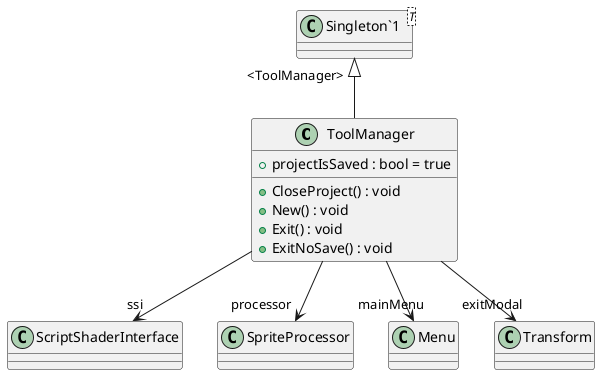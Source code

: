 @startuml
class ToolManager {
    + projectIsSaved : bool = true
    + CloseProject() : void
    + New() : void
    + Exit() : void
    + ExitNoSave() : void
}
class "Singleton`1"<T> {
}
"Singleton`1" "<ToolManager>" <|-- ToolManager
ToolManager --> "ssi" ScriptShaderInterface
ToolManager --> "processor" SpriteProcessor
ToolManager --> "mainMenu" Menu
ToolManager --> "exitModal" Transform
@enduml
